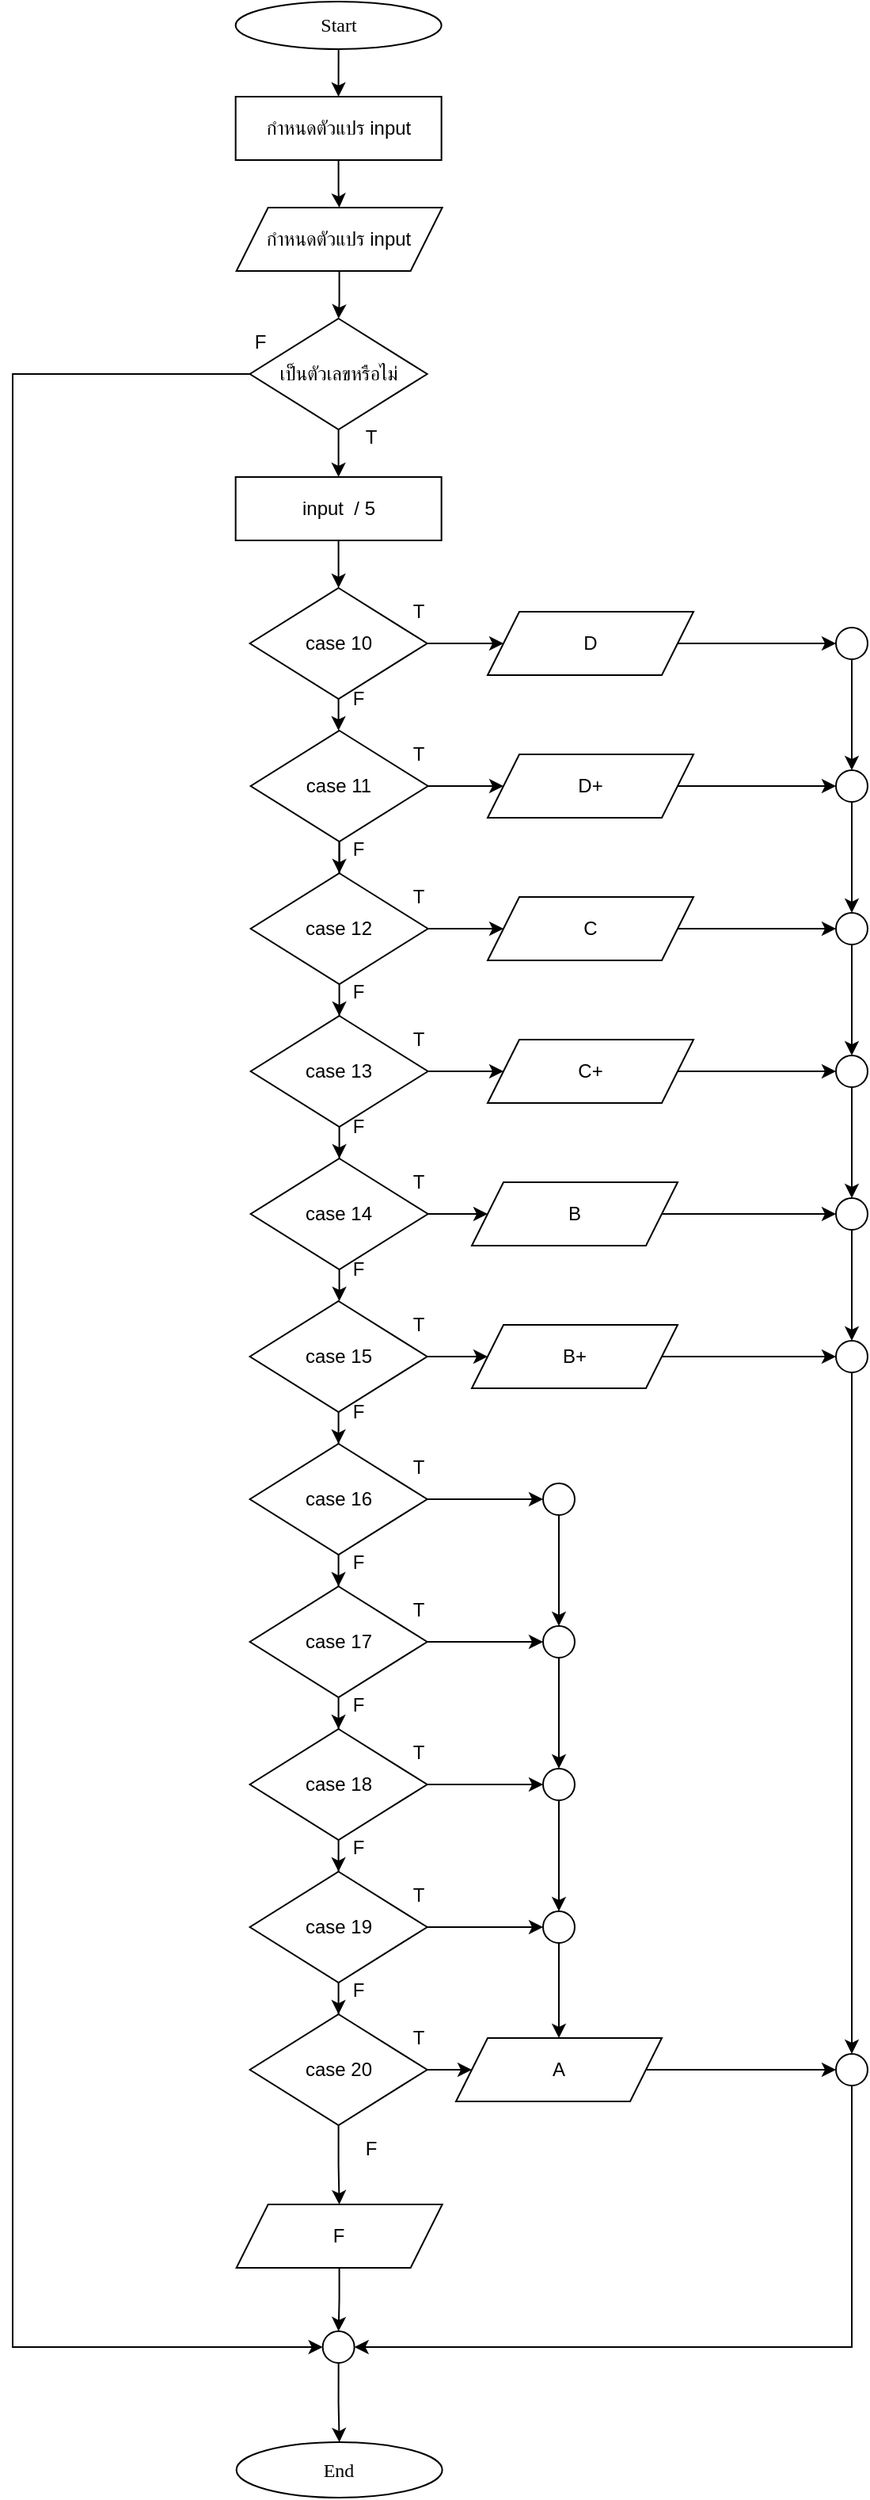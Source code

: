 <mxfile version="24.9.0">
  <diagram name="Page-1" id="iVGvYgEGqkMME0I7jKWW">
    <mxGraphModel dx="2934" dy="1130" grid="1" gridSize="10" guides="1" tooltips="1" connect="1" arrows="1" fold="1" page="1" pageScale="1" pageWidth="850" pageHeight="1100" math="0" shadow="0">
      <root>
        <mxCell id="0" />
        <mxCell id="1" parent="0" />
        <mxCell id="M5AZ3sSUnldDomQxUZRL-1" value="" style="edgeStyle=orthogonalEdgeStyle;rounded=0;orthogonalLoop=1;jettySize=auto;html=1;" edge="1" parent="1" source="M5AZ3sSUnldDomQxUZRL-2" target="M5AZ3sSUnldDomQxUZRL-4">
          <mxGeometry relative="1" as="geometry" />
        </mxCell>
        <mxCell id="M5AZ3sSUnldDomQxUZRL-2" value="&lt;font data-font-src=&quot;https://fonts.googleapis.com/css?family=Sarabun&quot; face=&quot;Sarabun&quot;&gt;Start&lt;/font&gt;" style="ellipse;whiteSpace=wrap;html=1;" vertex="1" parent="1">
          <mxGeometry x="-619.17" y="50" width="130" height="30" as="geometry" />
        </mxCell>
        <mxCell id="M5AZ3sSUnldDomQxUZRL-3" value="" style="edgeStyle=orthogonalEdgeStyle;rounded=0;orthogonalLoop=1;jettySize=auto;html=1;" edge="1" parent="1" source="M5AZ3sSUnldDomQxUZRL-4" target="M5AZ3sSUnldDomQxUZRL-6">
          <mxGeometry relative="1" as="geometry" />
        </mxCell>
        <mxCell id="M5AZ3sSUnldDomQxUZRL-4" value="กำหนดตัวแปร input" style="rounded=0;whiteSpace=wrap;html=1;" vertex="1" parent="1">
          <mxGeometry x="-619.17" y="110" width="130" height="40" as="geometry" />
        </mxCell>
        <mxCell id="M5AZ3sSUnldDomQxUZRL-5" value="" style="edgeStyle=orthogonalEdgeStyle;rounded=0;orthogonalLoop=1;jettySize=auto;html=1;" edge="1" parent="1" source="M5AZ3sSUnldDomQxUZRL-6">
          <mxGeometry relative="1" as="geometry">
            <mxPoint x="-554.15" y="250.015" as="targetPoint" />
          </mxGeometry>
        </mxCell>
        <mxCell id="M5AZ3sSUnldDomQxUZRL-6" value="กำหนดตัวแปร input" style="shape=parallelogram;perimeter=parallelogramPerimeter;whiteSpace=wrap;html=1;fixedSize=1;" vertex="1" parent="1">
          <mxGeometry x="-618.67" y="180" width="130" height="40" as="geometry" />
        </mxCell>
        <mxCell id="M5AZ3sSUnldDomQxUZRL-7" style="edgeStyle=orthogonalEdgeStyle;rounded=0;orthogonalLoop=1;jettySize=auto;html=1;entryX=0.5;entryY=0;entryDx=0;entryDy=0;" edge="1" parent="1" source="M5AZ3sSUnldDomQxUZRL-8" target="M5AZ3sSUnldDomQxUZRL-11">
          <mxGeometry relative="1" as="geometry" />
        </mxCell>
        <mxCell id="M5AZ3sSUnldDomQxUZRL-8" value="input&amp;nbsp; / 5" style="rounded=0;whiteSpace=wrap;html=1;" vertex="1" parent="1">
          <mxGeometry x="-619.17" y="350" width="130" height="40" as="geometry" />
        </mxCell>
        <mxCell id="M5AZ3sSUnldDomQxUZRL-9" value="" style="edgeStyle=orthogonalEdgeStyle;rounded=0;orthogonalLoop=1;jettySize=auto;html=1;" edge="1" parent="1" source="M5AZ3sSUnldDomQxUZRL-11" target="M5AZ3sSUnldDomQxUZRL-15">
          <mxGeometry relative="1" as="geometry" />
        </mxCell>
        <mxCell id="M5AZ3sSUnldDomQxUZRL-10" value="" style="edgeStyle=orthogonalEdgeStyle;rounded=0;orthogonalLoop=1;jettySize=auto;html=1;" edge="1" parent="1" source="M5AZ3sSUnldDomQxUZRL-11" target="M5AZ3sSUnldDomQxUZRL-44">
          <mxGeometry relative="1" as="geometry" />
        </mxCell>
        <mxCell id="M5AZ3sSUnldDomQxUZRL-11" value="case 10" style="rhombus;whiteSpace=wrap;html=1;" vertex="1" parent="1">
          <mxGeometry x="-610.17" y="420" width="112" height="70" as="geometry" />
        </mxCell>
        <mxCell id="M5AZ3sSUnldDomQxUZRL-12" value="" style="edgeStyle=orthogonalEdgeStyle;rounded=0;orthogonalLoop=1;jettySize=auto;html=1;" edge="1" parent="1" source="M5AZ3sSUnldDomQxUZRL-15" target="M5AZ3sSUnldDomQxUZRL-18">
          <mxGeometry relative="1" as="geometry" />
        </mxCell>
        <mxCell id="M5AZ3sSUnldDomQxUZRL-13" value="" style="edgeStyle=orthogonalEdgeStyle;rounded=0;orthogonalLoop=1;jettySize=auto;html=1;" edge="1" parent="1" source="M5AZ3sSUnldDomQxUZRL-15" target="M5AZ3sSUnldDomQxUZRL-46">
          <mxGeometry relative="1" as="geometry" />
        </mxCell>
        <mxCell id="M5AZ3sSUnldDomQxUZRL-14" value="" style="edgeStyle=orthogonalEdgeStyle;rounded=0;orthogonalLoop=1;jettySize=auto;html=1;" edge="1" parent="1" source="M5AZ3sSUnldDomQxUZRL-15" target="M5AZ3sSUnldDomQxUZRL-95">
          <mxGeometry relative="1" as="geometry" />
        </mxCell>
        <mxCell id="M5AZ3sSUnldDomQxUZRL-15" value="case 11" style="rhombus;whiteSpace=wrap;html=1;" vertex="1" parent="1">
          <mxGeometry x="-609.67" y="510" width="112" height="70" as="geometry" />
        </mxCell>
        <mxCell id="M5AZ3sSUnldDomQxUZRL-16" value="" style="edgeStyle=orthogonalEdgeStyle;rounded=0;orthogonalLoop=1;jettySize=auto;html=1;" edge="1" parent="1" source="M5AZ3sSUnldDomQxUZRL-18" target="M5AZ3sSUnldDomQxUZRL-21">
          <mxGeometry relative="1" as="geometry" />
        </mxCell>
        <mxCell id="M5AZ3sSUnldDomQxUZRL-17" value="" style="edgeStyle=orthogonalEdgeStyle;rounded=0;orthogonalLoop=1;jettySize=auto;html=1;" edge="1" parent="1" source="M5AZ3sSUnldDomQxUZRL-18" target="M5AZ3sSUnldDomQxUZRL-50">
          <mxGeometry relative="1" as="geometry" />
        </mxCell>
        <mxCell id="M5AZ3sSUnldDomQxUZRL-18" value="case 12" style="rhombus;whiteSpace=wrap;html=1;" vertex="1" parent="1">
          <mxGeometry x="-609.67" y="600" width="112" height="70" as="geometry" />
        </mxCell>
        <mxCell id="M5AZ3sSUnldDomQxUZRL-19" value="" style="edgeStyle=orthogonalEdgeStyle;rounded=0;orthogonalLoop=1;jettySize=auto;html=1;" edge="1" parent="1" source="M5AZ3sSUnldDomQxUZRL-21" target="M5AZ3sSUnldDomQxUZRL-24">
          <mxGeometry relative="1" as="geometry" />
        </mxCell>
        <mxCell id="M5AZ3sSUnldDomQxUZRL-20" value="" style="edgeStyle=orthogonalEdgeStyle;rounded=0;orthogonalLoop=1;jettySize=auto;html=1;" edge="1" parent="1" source="M5AZ3sSUnldDomQxUZRL-21" target="M5AZ3sSUnldDomQxUZRL-52">
          <mxGeometry relative="1" as="geometry" />
        </mxCell>
        <mxCell id="M5AZ3sSUnldDomQxUZRL-21" value="case 13" style="rhombus;whiteSpace=wrap;html=1;" vertex="1" parent="1">
          <mxGeometry x="-609.67" y="690" width="112" height="70" as="geometry" />
        </mxCell>
        <mxCell id="M5AZ3sSUnldDomQxUZRL-22" value="" style="edgeStyle=orthogonalEdgeStyle;rounded=0;orthogonalLoop=1;jettySize=auto;html=1;" edge="1" parent="1" source="M5AZ3sSUnldDomQxUZRL-24" target="M5AZ3sSUnldDomQxUZRL-27">
          <mxGeometry relative="1" as="geometry" />
        </mxCell>
        <mxCell id="M5AZ3sSUnldDomQxUZRL-23" value="" style="edgeStyle=orthogonalEdgeStyle;rounded=0;orthogonalLoop=1;jettySize=auto;html=1;" edge="1" parent="1" source="M5AZ3sSUnldDomQxUZRL-24" target="M5AZ3sSUnldDomQxUZRL-54">
          <mxGeometry relative="1" as="geometry" />
        </mxCell>
        <mxCell id="M5AZ3sSUnldDomQxUZRL-24" value="case 14" style="rhombus;whiteSpace=wrap;html=1;" vertex="1" parent="1">
          <mxGeometry x="-609.67" y="780" width="112" height="70" as="geometry" />
        </mxCell>
        <mxCell id="M5AZ3sSUnldDomQxUZRL-25" value="" style="edgeStyle=orthogonalEdgeStyle;rounded=0;orthogonalLoop=1;jettySize=auto;html=1;" edge="1" parent="1" source="M5AZ3sSUnldDomQxUZRL-27" target="M5AZ3sSUnldDomQxUZRL-30">
          <mxGeometry relative="1" as="geometry" />
        </mxCell>
        <mxCell id="M5AZ3sSUnldDomQxUZRL-26" value="" style="edgeStyle=orthogonalEdgeStyle;rounded=0;orthogonalLoop=1;jettySize=auto;html=1;" edge="1" parent="1" source="M5AZ3sSUnldDomQxUZRL-27" target="M5AZ3sSUnldDomQxUZRL-56">
          <mxGeometry relative="1" as="geometry" />
        </mxCell>
        <mxCell id="M5AZ3sSUnldDomQxUZRL-27" value="case 15" style="rhombus;whiteSpace=wrap;html=1;" vertex="1" parent="1">
          <mxGeometry x="-610.17" y="870" width="112" height="70" as="geometry" />
        </mxCell>
        <mxCell id="M5AZ3sSUnldDomQxUZRL-28" value="" style="edgeStyle=orthogonalEdgeStyle;rounded=0;orthogonalLoop=1;jettySize=auto;html=1;" edge="1" parent="1" source="M5AZ3sSUnldDomQxUZRL-30" target="M5AZ3sSUnldDomQxUZRL-33">
          <mxGeometry relative="1" as="geometry" />
        </mxCell>
        <mxCell id="M5AZ3sSUnldDomQxUZRL-29" value="" style="edgeStyle=orthogonalEdgeStyle;rounded=0;orthogonalLoop=1;jettySize=auto;html=1;" edge="1" parent="1" source="M5AZ3sSUnldDomQxUZRL-30" target="M5AZ3sSUnldDomQxUZRL-66">
          <mxGeometry relative="1" as="geometry" />
        </mxCell>
        <mxCell id="M5AZ3sSUnldDomQxUZRL-30" value="case 16" style="rhombus;whiteSpace=wrap;html=1;" vertex="1" parent="1">
          <mxGeometry x="-610.17" y="960" width="112" height="70" as="geometry" />
        </mxCell>
        <mxCell id="M5AZ3sSUnldDomQxUZRL-31" value="" style="edgeStyle=orthogonalEdgeStyle;rounded=0;orthogonalLoop=1;jettySize=auto;html=1;" edge="1" parent="1" source="M5AZ3sSUnldDomQxUZRL-33" target="M5AZ3sSUnldDomQxUZRL-36">
          <mxGeometry relative="1" as="geometry" />
        </mxCell>
        <mxCell id="M5AZ3sSUnldDomQxUZRL-32" value="" style="edgeStyle=orthogonalEdgeStyle;rounded=0;orthogonalLoop=1;jettySize=auto;html=1;" edge="1" parent="1" source="M5AZ3sSUnldDomQxUZRL-33" target="M5AZ3sSUnldDomQxUZRL-60">
          <mxGeometry relative="1" as="geometry" />
        </mxCell>
        <mxCell id="M5AZ3sSUnldDomQxUZRL-33" value="case 17" style="rhombus;whiteSpace=wrap;html=1;" vertex="1" parent="1">
          <mxGeometry x="-610.17" y="1050" width="112" height="70" as="geometry" />
        </mxCell>
        <mxCell id="M5AZ3sSUnldDomQxUZRL-34" value="" style="edgeStyle=orthogonalEdgeStyle;rounded=0;orthogonalLoop=1;jettySize=auto;html=1;" edge="1" parent="1" source="M5AZ3sSUnldDomQxUZRL-36" target="M5AZ3sSUnldDomQxUZRL-39">
          <mxGeometry relative="1" as="geometry" />
        </mxCell>
        <mxCell id="M5AZ3sSUnldDomQxUZRL-35" value="" style="edgeStyle=orthogonalEdgeStyle;rounded=0;orthogonalLoop=1;jettySize=auto;html=1;" edge="1" parent="1" source="M5AZ3sSUnldDomQxUZRL-36" target="M5AZ3sSUnldDomQxUZRL-62">
          <mxGeometry relative="1" as="geometry" />
        </mxCell>
        <mxCell id="M5AZ3sSUnldDomQxUZRL-36" value="case 18" style="rhombus;whiteSpace=wrap;html=1;" vertex="1" parent="1">
          <mxGeometry x="-610.17" y="1140" width="112" height="70" as="geometry" />
        </mxCell>
        <mxCell id="M5AZ3sSUnldDomQxUZRL-37" value="" style="edgeStyle=orthogonalEdgeStyle;rounded=0;orthogonalLoop=1;jettySize=auto;html=1;" edge="1" parent="1" source="M5AZ3sSUnldDomQxUZRL-39" target="M5AZ3sSUnldDomQxUZRL-42">
          <mxGeometry relative="1" as="geometry" />
        </mxCell>
        <mxCell id="M5AZ3sSUnldDomQxUZRL-38" value="" style="edgeStyle=orthogonalEdgeStyle;rounded=0;orthogonalLoop=1;jettySize=auto;html=1;" edge="1" parent="1" source="M5AZ3sSUnldDomQxUZRL-39" target="M5AZ3sSUnldDomQxUZRL-64">
          <mxGeometry relative="1" as="geometry" />
        </mxCell>
        <mxCell id="M5AZ3sSUnldDomQxUZRL-39" value="case 19" style="rhombus;whiteSpace=wrap;html=1;" vertex="1" parent="1">
          <mxGeometry x="-610.17" y="1230" width="112" height="70" as="geometry" />
        </mxCell>
        <mxCell id="M5AZ3sSUnldDomQxUZRL-40" value="" style="edgeStyle=orthogonalEdgeStyle;rounded=0;orthogonalLoop=1;jettySize=auto;html=1;" edge="1" parent="1" source="M5AZ3sSUnldDomQxUZRL-42" target="M5AZ3sSUnldDomQxUZRL-58">
          <mxGeometry relative="1" as="geometry" />
        </mxCell>
        <mxCell id="M5AZ3sSUnldDomQxUZRL-41" value="" style="edgeStyle=orthogonalEdgeStyle;rounded=0;orthogonalLoop=1;jettySize=auto;html=1;" edge="1" parent="1" source="M5AZ3sSUnldDomQxUZRL-42" target="M5AZ3sSUnldDomQxUZRL-48">
          <mxGeometry relative="1" as="geometry" />
        </mxCell>
        <mxCell id="M5AZ3sSUnldDomQxUZRL-42" value="case 20" style="rhombus;whiteSpace=wrap;html=1;" vertex="1" parent="1">
          <mxGeometry x="-610.17" y="1320" width="112" height="70" as="geometry" />
        </mxCell>
        <mxCell id="M5AZ3sSUnldDomQxUZRL-43" value="" style="edgeStyle=orthogonalEdgeStyle;rounded=0;orthogonalLoop=1;jettySize=auto;html=1;" edge="1" parent="1" source="M5AZ3sSUnldDomQxUZRL-44" target="M5AZ3sSUnldDomQxUZRL-71">
          <mxGeometry relative="1" as="geometry" />
        </mxCell>
        <mxCell id="M5AZ3sSUnldDomQxUZRL-44" value="D" style="shape=parallelogram;perimeter=parallelogramPerimeter;whiteSpace=wrap;html=1;fixedSize=1;" vertex="1" parent="1">
          <mxGeometry x="-460.0" y="435" width="130" height="40" as="geometry" />
        </mxCell>
        <mxCell id="M5AZ3sSUnldDomQxUZRL-45" value="" style="edgeStyle=orthogonalEdgeStyle;rounded=0;orthogonalLoop=1;jettySize=auto;html=1;" edge="1" parent="1" source="M5AZ3sSUnldDomQxUZRL-46" target="M5AZ3sSUnldDomQxUZRL-73">
          <mxGeometry relative="1" as="geometry" />
        </mxCell>
        <mxCell id="M5AZ3sSUnldDomQxUZRL-46" value="D+" style="shape=parallelogram;perimeter=parallelogramPerimeter;whiteSpace=wrap;html=1;fixedSize=1;" vertex="1" parent="1">
          <mxGeometry x="-460.0" y="525" width="130" height="40" as="geometry" />
        </mxCell>
        <mxCell id="M5AZ3sSUnldDomQxUZRL-47" value="" style="edgeStyle=orthogonalEdgeStyle;rounded=0;orthogonalLoop=1;jettySize=auto;html=1;" edge="1" parent="1" source="M5AZ3sSUnldDomQxUZRL-48" target="M5AZ3sSUnldDomQxUZRL-69">
          <mxGeometry relative="1" as="geometry" />
        </mxCell>
        <mxCell id="M5AZ3sSUnldDomQxUZRL-48" value="F" style="shape=parallelogram;perimeter=parallelogramPerimeter;whiteSpace=wrap;html=1;fixedSize=1;" vertex="1" parent="1">
          <mxGeometry x="-618.67" y="1440" width="130" height="40" as="geometry" />
        </mxCell>
        <mxCell id="M5AZ3sSUnldDomQxUZRL-49" value="" style="edgeStyle=orthogonalEdgeStyle;rounded=0;orthogonalLoop=1;jettySize=auto;html=1;" edge="1" parent="1" source="M5AZ3sSUnldDomQxUZRL-50" target="M5AZ3sSUnldDomQxUZRL-75">
          <mxGeometry relative="1" as="geometry" />
        </mxCell>
        <mxCell id="M5AZ3sSUnldDomQxUZRL-50" value="C" style="shape=parallelogram;perimeter=parallelogramPerimeter;whiteSpace=wrap;html=1;fixedSize=1;" vertex="1" parent="1">
          <mxGeometry x="-460.0" y="615" width="130" height="40" as="geometry" />
        </mxCell>
        <mxCell id="M5AZ3sSUnldDomQxUZRL-51" value="" style="edgeStyle=orthogonalEdgeStyle;rounded=0;orthogonalLoop=1;jettySize=auto;html=1;" edge="1" parent="1" source="M5AZ3sSUnldDomQxUZRL-52" target="M5AZ3sSUnldDomQxUZRL-77">
          <mxGeometry relative="1" as="geometry" />
        </mxCell>
        <mxCell id="M5AZ3sSUnldDomQxUZRL-52" value="C+" style="shape=parallelogram;perimeter=parallelogramPerimeter;whiteSpace=wrap;html=1;fixedSize=1;" vertex="1" parent="1">
          <mxGeometry x="-460.0" y="705" width="130" height="40" as="geometry" />
        </mxCell>
        <mxCell id="M5AZ3sSUnldDomQxUZRL-53" value="" style="edgeStyle=orthogonalEdgeStyle;rounded=0;orthogonalLoop=1;jettySize=auto;html=1;" edge="1" parent="1" source="M5AZ3sSUnldDomQxUZRL-54" target="M5AZ3sSUnldDomQxUZRL-79">
          <mxGeometry relative="1" as="geometry" />
        </mxCell>
        <mxCell id="M5AZ3sSUnldDomQxUZRL-54" value="B" style="shape=parallelogram;perimeter=parallelogramPerimeter;whiteSpace=wrap;html=1;fixedSize=1;" vertex="1" parent="1">
          <mxGeometry x="-470.0" y="795" width="130" height="40" as="geometry" />
        </mxCell>
        <mxCell id="M5AZ3sSUnldDomQxUZRL-55" value="" style="edgeStyle=orthogonalEdgeStyle;rounded=0;orthogonalLoop=1;jettySize=auto;html=1;" edge="1" parent="1" source="M5AZ3sSUnldDomQxUZRL-56" target="M5AZ3sSUnldDomQxUZRL-81">
          <mxGeometry relative="1" as="geometry" />
        </mxCell>
        <mxCell id="M5AZ3sSUnldDomQxUZRL-56" value="B+" style="shape=parallelogram;perimeter=parallelogramPerimeter;whiteSpace=wrap;html=1;fixedSize=1;" vertex="1" parent="1">
          <mxGeometry x="-470.0" y="885" width="130" height="40" as="geometry" />
        </mxCell>
        <mxCell id="M5AZ3sSUnldDomQxUZRL-57" style="edgeStyle=orthogonalEdgeStyle;rounded=0;orthogonalLoop=1;jettySize=auto;html=1;entryX=0;entryY=0.5;entryDx=0;entryDy=0;" edge="1" parent="1" source="M5AZ3sSUnldDomQxUZRL-58" target="M5AZ3sSUnldDomQxUZRL-105">
          <mxGeometry relative="1" as="geometry" />
        </mxCell>
        <mxCell id="M5AZ3sSUnldDomQxUZRL-58" value="A" style="shape=parallelogram;perimeter=parallelogramPerimeter;whiteSpace=wrap;html=1;fixedSize=1;" vertex="1" parent="1">
          <mxGeometry x="-480.0" y="1335" width="130" height="40" as="geometry" />
        </mxCell>
        <mxCell id="M5AZ3sSUnldDomQxUZRL-59" value="" style="edgeStyle=orthogonalEdgeStyle;rounded=0;orthogonalLoop=1;jettySize=auto;html=1;" edge="1" parent="1" source="M5AZ3sSUnldDomQxUZRL-60" target="M5AZ3sSUnldDomQxUZRL-62">
          <mxGeometry relative="1" as="geometry" />
        </mxCell>
        <mxCell id="M5AZ3sSUnldDomQxUZRL-60" value="" style="ellipse;whiteSpace=wrap;html=1;aspect=fixed;" vertex="1" parent="1">
          <mxGeometry x="-425" y="1075" width="20" height="20" as="geometry" />
        </mxCell>
        <mxCell id="M5AZ3sSUnldDomQxUZRL-61" value="" style="edgeStyle=orthogonalEdgeStyle;rounded=0;orthogonalLoop=1;jettySize=auto;html=1;" edge="1" parent="1" source="M5AZ3sSUnldDomQxUZRL-62" target="M5AZ3sSUnldDomQxUZRL-64">
          <mxGeometry relative="1" as="geometry" />
        </mxCell>
        <mxCell id="M5AZ3sSUnldDomQxUZRL-62" value="" style="ellipse;whiteSpace=wrap;html=1;aspect=fixed;" vertex="1" parent="1">
          <mxGeometry x="-425" y="1165" width="20" height="20" as="geometry" />
        </mxCell>
        <mxCell id="M5AZ3sSUnldDomQxUZRL-63" value="" style="edgeStyle=orthogonalEdgeStyle;rounded=0;orthogonalLoop=1;jettySize=auto;html=1;" edge="1" parent="1" source="M5AZ3sSUnldDomQxUZRL-64" target="M5AZ3sSUnldDomQxUZRL-58">
          <mxGeometry relative="1" as="geometry" />
        </mxCell>
        <mxCell id="M5AZ3sSUnldDomQxUZRL-64" value="" style="ellipse;whiteSpace=wrap;html=1;aspect=fixed;" vertex="1" parent="1">
          <mxGeometry x="-425" y="1255" width="20" height="20" as="geometry" />
        </mxCell>
        <mxCell id="M5AZ3sSUnldDomQxUZRL-65" style="edgeStyle=orthogonalEdgeStyle;rounded=0;orthogonalLoop=1;jettySize=auto;html=1;entryX=0.5;entryY=0;entryDx=0;entryDy=0;" edge="1" parent="1" source="M5AZ3sSUnldDomQxUZRL-66" target="M5AZ3sSUnldDomQxUZRL-60">
          <mxGeometry relative="1" as="geometry" />
        </mxCell>
        <mxCell id="M5AZ3sSUnldDomQxUZRL-66" value="" style="ellipse;whiteSpace=wrap;html=1;aspect=fixed;" vertex="1" parent="1">
          <mxGeometry x="-425" y="985" width="20" height="20" as="geometry" />
        </mxCell>
        <mxCell id="M5AZ3sSUnldDomQxUZRL-67" value="&lt;font face=&quot;Sarabun&quot;&gt;End&lt;/font&gt;" style="ellipse;whiteSpace=wrap;html=1;" vertex="1" parent="1">
          <mxGeometry x="-618.67" y="1590" width="130" height="35" as="geometry" />
        </mxCell>
        <mxCell id="M5AZ3sSUnldDomQxUZRL-68" value="" style="edgeStyle=orthogonalEdgeStyle;rounded=0;orthogonalLoop=1;jettySize=auto;html=1;" edge="1" parent="1" source="M5AZ3sSUnldDomQxUZRL-69" target="M5AZ3sSUnldDomQxUZRL-67">
          <mxGeometry relative="1" as="geometry" />
        </mxCell>
        <mxCell id="M5AZ3sSUnldDomQxUZRL-69" value="" style="ellipse;whiteSpace=wrap;html=1;aspect=fixed;" vertex="1" parent="1">
          <mxGeometry x="-564.17" y="1520" width="20" height="20" as="geometry" />
        </mxCell>
        <mxCell id="M5AZ3sSUnldDomQxUZRL-70" value="" style="edgeStyle=orthogonalEdgeStyle;rounded=0;orthogonalLoop=1;jettySize=auto;html=1;" edge="1" parent="1" source="M5AZ3sSUnldDomQxUZRL-71" target="M5AZ3sSUnldDomQxUZRL-73">
          <mxGeometry relative="1" as="geometry" />
        </mxCell>
        <mxCell id="M5AZ3sSUnldDomQxUZRL-71" value="" style="ellipse;whiteSpace=wrap;html=1;aspect=fixed;" vertex="1" parent="1">
          <mxGeometry x="-240" y="445" width="20" height="20" as="geometry" />
        </mxCell>
        <mxCell id="M5AZ3sSUnldDomQxUZRL-72" value="" style="edgeStyle=orthogonalEdgeStyle;rounded=0;orthogonalLoop=1;jettySize=auto;html=1;" edge="1" parent="1" source="M5AZ3sSUnldDomQxUZRL-73" target="M5AZ3sSUnldDomQxUZRL-75">
          <mxGeometry relative="1" as="geometry" />
        </mxCell>
        <mxCell id="M5AZ3sSUnldDomQxUZRL-73" value="" style="ellipse;whiteSpace=wrap;html=1;aspect=fixed;" vertex="1" parent="1">
          <mxGeometry x="-240" y="535" width="20" height="20" as="geometry" />
        </mxCell>
        <mxCell id="M5AZ3sSUnldDomQxUZRL-74" value="" style="edgeStyle=orthogonalEdgeStyle;rounded=0;orthogonalLoop=1;jettySize=auto;html=1;" edge="1" parent="1" source="M5AZ3sSUnldDomQxUZRL-75" target="M5AZ3sSUnldDomQxUZRL-77">
          <mxGeometry relative="1" as="geometry" />
        </mxCell>
        <mxCell id="M5AZ3sSUnldDomQxUZRL-75" value="" style="ellipse;whiteSpace=wrap;html=1;aspect=fixed;" vertex="1" parent="1">
          <mxGeometry x="-240" y="625" width="20" height="20" as="geometry" />
        </mxCell>
        <mxCell id="M5AZ3sSUnldDomQxUZRL-76" value="" style="edgeStyle=orthogonalEdgeStyle;rounded=0;orthogonalLoop=1;jettySize=auto;html=1;" edge="1" parent="1" source="M5AZ3sSUnldDomQxUZRL-77" target="M5AZ3sSUnldDomQxUZRL-79">
          <mxGeometry relative="1" as="geometry" />
        </mxCell>
        <mxCell id="M5AZ3sSUnldDomQxUZRL-77" value="" style="ellipse;whiteSpace=wrap;html=1;aspect=fixed;" vertex="1" parent="1">
          <mxGeometry x="-240" y="715" width="20" height="20" as="geometry" />
        </mxCell>
        <mxCell id="M5AZ3sSUnldDomQxUZRL-78" value="" style="edgeStyle=orthogonalEdgeStyle;rounded=0;orthogonalLoop=1;jettySize=auto;html=1;" edge="1" parent="1" source="M5AZ3sSUnldDomQxUZRL-79" target="M5AZ3sSUnldDomQxUZRL-81">
          <mxGeometry relative="1" as="geometry" />
        </mxCell>
        <mxCell id="M5AZ3sSUnldDomQxUZRL-79" value="" style="ellipse;whiteSpace=wrap;html=1;aspect=fixed;" vertex="1" parent="1">
          <mxGeometry x="-240" y="805" width="20" height="20" as="geometry" />
        </mxCell>
        <mxCell id="M5AZ3sSUnldDomQxUZRL-80" style="edgeStyle=orthogonalEdgeStyle;rounded=0;orthogonalLoop=1;jettySize=auto;html=1;entryX=0.5;entryY=0;entryDx=0;entryDy=0;" edge="1" parent="1" source="M5AZ3sSUnldDomQxUZRL-81" target="M5AZ3sSUnldDomQxUZRL-105">
          <mxGeometry relative="1" as="geometry" />
        </mxCell>
        <mxCell id="M5AZ3sSUnldDomQxUZRL-81" value="" style="ellipse;whiteSpace=wrap;html=1;aspect=fixed;" vertex="1" parent="1">
          <mxGeometry x="-240" y="895" width="20" height="20" as="geometry" />
        </mxCell>
        <mxCell id="M5AZ3sSUnldDomQxUZRL-82" value="T" style="text;html=1;align=center;verticalAlign=middle;resizable=0;points=[];autosize=1;strokeColor=none;fillColor=none;" vertex="1" parent="1">
          <mxGeometry x="-518.67" y="420" width="30" height="30" as="geometry" />
        </mxCell>
        <mxCell id="M5AZ3sSUnldDomQxUZRL-83" value="T" style="text;html=1;align=center;verticalAlign=middle;resizable=0;points=[];autosize=1;strokeColor=none;fillColor=none;" vertex="1" parent="1">
          <mxGeometry x="-518.67" y="510" width="30" height="30" as="geometry" />
        </mxCell>
        <mxCell id="M5AZ3sSUnldDomQxUZRL-84" value="T" style="text;html=1;align=center;verticalAlign=middle;resizable=0;points=[];autosize=1;strokeColor=none;fillColor=none;" vertex="1" parent="1">
          <mxGeometry x="-518.67" y="600" width="30" height="30" as="geometry" />
        </mxCell>
        <mxCell id="M5AZ3sSUnldDomQxUZRL-85" value="T" style="text;html=1;align=center;verticalAlign=middle;resizable=0;points=[];autosize=1;strokeColor=none;fillColor=none;" vertex="1" parent="1">
          <mxGeometry x="-518.67" y="690" width="30" height="30" as="geometry" />
        </mxCell>
        <mxCell id="M5AZ3sSUnldDomQxUZRL-86" value="T" style="text;html=1;align=center;verticalAlign=middle;resizable=0;points=[];autosize=1;strokeColor=none;fillColor=none;" vertex="1" parent="1">
          <mxGeometry x="-518.67" y="780" width="30" height="30" as="geometry" />
        </mxCell>
        <mxCell id="M5AZ3sSUnldDomQxUZRL-87" value="T" style="text;html=1;align=center;verticalAlign=middle;resizable=0;points=[];autosize=1;strokeColor=none;fillColor=none;" vertex="1" parent="1">
          <mxGeometry x="-518.67" y="870" width="30" height="30" as="geometry" />
        </mxCell>
        <mxCell id="M5AZ3sSUnldDomQxUZRL-88" value="T" style="text;html=1;align=center;verticalAlign=middle;resizable=0;points=[];autosize=1;strokeColor=none;fillColor=none;" vertex="1" parent="1">
          <mxGeometry x="-518.67" y="960" width="30" height="30" as="geometry" />
        </mxCell>
        <mxCell id="M5AZ3sSUnldDomQxUZRL-89" value="T" style="text;html=1;align=center;verticalAlign=middle;resizable=0;points=[];autosize=1;strokeColor=none;fillColor=none;" vertex="1" parent="1">
          <mxGeometry x="-518.67" y="1050" width="30" height="30" as="geometry" />
        </mxCell>
        <mxCell id="M5AZ3sSUnldDomQxUZRL-90" value="T" style="text;html=1;align=center;verticalAlign=middle;resizable=0;points=[];autosize=1;strokeColor=none;fillColor=none;" vertex="1" parent="1">
          <mxGeometry x="-518.67" y="1140" width="30" height="30" as="geometry" />
        </mxCell>
        <mxCell id="M5AZ3sSUnldDomQxUZRL-91" value="T" style="text;html=1;align=center;verticalAlign=middle;resizable=0;points=[];autosize=1;strokeColor=none;fillColor=none;" vertex="1" parent="1">
          <mxGeometry x="-518.67" y="1230" width="30" height="30" as="geometry" />
        </mxCell>
        <mxCell id="M5AZ3sSUnldDomQxUZRL-92" value="T" style="text;html=1;align=center;verticalAlign=middle;resizable=0;points=[];autosize=1;strokeColor=none;fillColor=none;" vertex="1" parent="1">
          <mxGeometry x="-519.17" y="1320" width="30" height="30" as="geometry" />
        </mxCell>
        <mxCell id="M5AZ3sSUnldDomQxUZRL-93" value="F" style="text;html=1;align=center;verticalAlign=middle;resizable=0;points=[];autosize=1;strokeColor=none;fillColor=none;" vertex="1" parent="1">
          <mxGeometry x="-557.17" y="475" width="30" height="30" as="geometry" />
        </mxCell>
        <mxCell id="M5AZ3sSUnldDomQxUZRL-94" value="F" style="text;html=1;align=center;verticalAlign=middle;resizable=0;points=[];autosize=1;strokeColor=none;fillColor=none;" vertex="1" parent="1">
          <mxGeometry x="-557.17" y="570" width="30" height="30" as="geometry" />
        </mxCell>
        <mxCell id="M5AZ3sSUnldDomQxUZRL-95" value="F" style="text;html=1;align=center;verticalAlign=middle;resizable=0;points=[];autosize=1;strokeColor=none;fillColor=none;" vertex="1" parent="1">
          <mxGeometry x="-557.17" y="660" width="30" height="30" as="geometry" />
        </mxCell>
        <mxCell id="M5AZ3sSUnldDomQxUZRL-96" value="F" style="text;html=1;align=center;verticalAlign=middle;resizable=0;points=[];autosize=1;strokeColor=none;fillColor=none;" vertex="1" parent="1">
          <mxGeometry x="-557.17" y="745" width="30" height="30" as="geometry" />
        </mxCell>
        <mxCell id="M5AZ3sSUnldDomQxUZRL-97" value="F" style="text;html=1;align=center;verticalAlign=middle;resizable=0;points=[];autosize=1;strokeColor=none;fillColor=none;" vertex="1" parent="1">
          <mxGeometry x="-557.17" y="835" width="30" height="30" as="geometry" />
        </mxCell>
        <mxCell id="M5AZ3sSUnldDomQxUZRL-98" value="F" style="text;html=1;align=center;verticalAlign=middle;resizable=0;points=[];autosize=1;strokeColor=none;fillColor=none;" vertex="1" parent="1">
          <mxGeometry x="-557.17" y="925" width="30" height="30" as="geometry" />
        </mxCell>
        <mxCell id="M5AZ3sSUnldDomQxUZRL-99" value="F" style="text;html=1;align=center;verticalAlign=middle;resizable=0;points=[];autosize=1;strokeColor=none;fillColor=none;" vertex="1" parent="1">
          <mxGeometry x="-557.17" y="1020" width="30" height="30" as="geometry" />
        </mxCell>
        <mxCell id="M5AZ3sSUnldDomQxUZRL-100" value="F" style="text;html=1;align=center;verticalAlign=middle;resizable=0;points=[];autosize=1;strokeColor=none;fillColor=none;" vertex="1" parent="1">
          <mxGeometry x="-557.17" y="1110" width="30" height="30" as="geometry" />
        </mxCell>
        <mxCell id="M5AZ3sSUnldDomQxUZRL-101" value="F" style="text;html=1;align=center;verticalAlign=middle;resizable=0;points=[];autosize=1;strokeColor=none;fillColor=none;" vertex="1" parent="1">
          <mxGeometry x="-557.17" y="1200" width="30" height="30" as="geometry" />
        </mxCell>
        <mxCell id="M5AZ3sSUnldDomQxUZRL-102" value="F" style="text;html=1;align=center;verticalAlign=middle;resizable=0;points=[];autosize=1;strokeColor=none;fillColor=none;" vertex="1" parent="1">
          <mxGeometry x="-557.17" y="1290" width="30" height="30" as="geometry" />
        </mxCell>
        <mxCell id="M5AZ3sSUnldDomQxUZRL-103" value="F" style="text;html=1;align=center;verticalAlign=middle;resizable=0;points=[];autosize=1;strokeColor=none;fillColor=none;" vertex="1" parent="1">
          <mxGeometry x="-549.17" y="1390" width="30" height="30" as="geometry" />
        </mxCell>
        <mxCell id="M5AZ3sSUnldDomQxUZRL-104" style="edgeStyle=orthogonalEdgeStyle;rounded=0;orthogonalLoop=1;jettySize=auto;html=1;entryX=1;entryY=0.5;entryDx=0;entryDy=0;" edge="1" parent="1" source="M5AZ3sSUnldDomQxUZRL-105" target="M5AZ3sSUnldDomQxUZRL-69">
          <mxGeometry relative="1" as="geometry">
            <Array as="points">
              <mxPoint x="-230" y="1530" />
            </Array>
          </mxGeometry>
        </mxCell>
        <mxCell id="M5AZ3sSUnldDomQxUZRL-105" value="" style="ellipse;whiteSpace=wrap;html=1;aspect=fixed;" vertex="1" parent="1">
          <mxGeometry x="-240" y="1345" width="20" height="20" as="geometry" />
        </mxCell>
        <mxCell id="M5AZ3sSUnldDomQxUZRL-106" style="edgeStyle=orthogonalEdgeStyle;rounded=0;orthogonalLoop=1;jettySize=auto;html=1;entryX=0.5;entryY=0;entryDx=0;entryDy=0;" edge="1" parent="1" source="M5AZ3sSUnldDomQxUZRL-108" target="M5AZ3sSUnldDomQxUZRL-8">
          <mxGeometry relative="1" as="geometry" />
        </mxCell>
        <mxCell id="M5AZ3sSUnldDomQxUZRL-107" style="edgeStyle=orthogonalEdgeStyle;rounded=0;orthogonalLoop=1;jettySize=auto;html=1;entryX=0;entryY=0.5;entryDx=0;entryDy=0;" edge="1" parent="1" source="M5AZ3sSUnldDomQxUZRL-108" target="M5AZ3sSUnldDomQxUZRL-69">
          <mxGeometry relative="1" as="geometry">
            <Array as="points">
              <mxPoint x="-760" y="285" />
              <mxPoint x="-760" y="1530" />
            </Array>
          </mxGeometry>
        </mxCell>
        <mxCell id="M5AZ3sSUnldDomQxUZRL-108" value="เป็นตัวเลขหรือไม่" style="rhombus;whiteSpace=wrap;html=1;" vertex="1" parent="1">
          <mxGeometry x="-610.17" y="250" width="112" height="70" as="geometry" />
        </mxCell>
        <mxCell id="M5AZ3sSUnldDomQxUZRL-109" value="F" style="text;html=1;align=center;verticalAlign=middle;resizable=0;points=[];autosize=1;strokeColor=none;fillColor=none;" vertex="1" parent="1">
          <mxGeometry x="-619.17" y="250" width="30" height="30" as="geometry" />
        </mxCell>
        <mxCell id="M5AZ3sSUnldDomQxUZRL-110" value="T" style="text;html=1;align=center;verticalAlign=middle;resizable=0;points=[];autosize=1;strokeColor=none;fillColor=none;" vertex="1" parent="1">
          <mxGeometry x="-549.17" y="310" width="30" height="30" as="geometry" />
        </mxCell>
      </root>
    </mxGraphModel>
  </diagram>
</mxfile>
